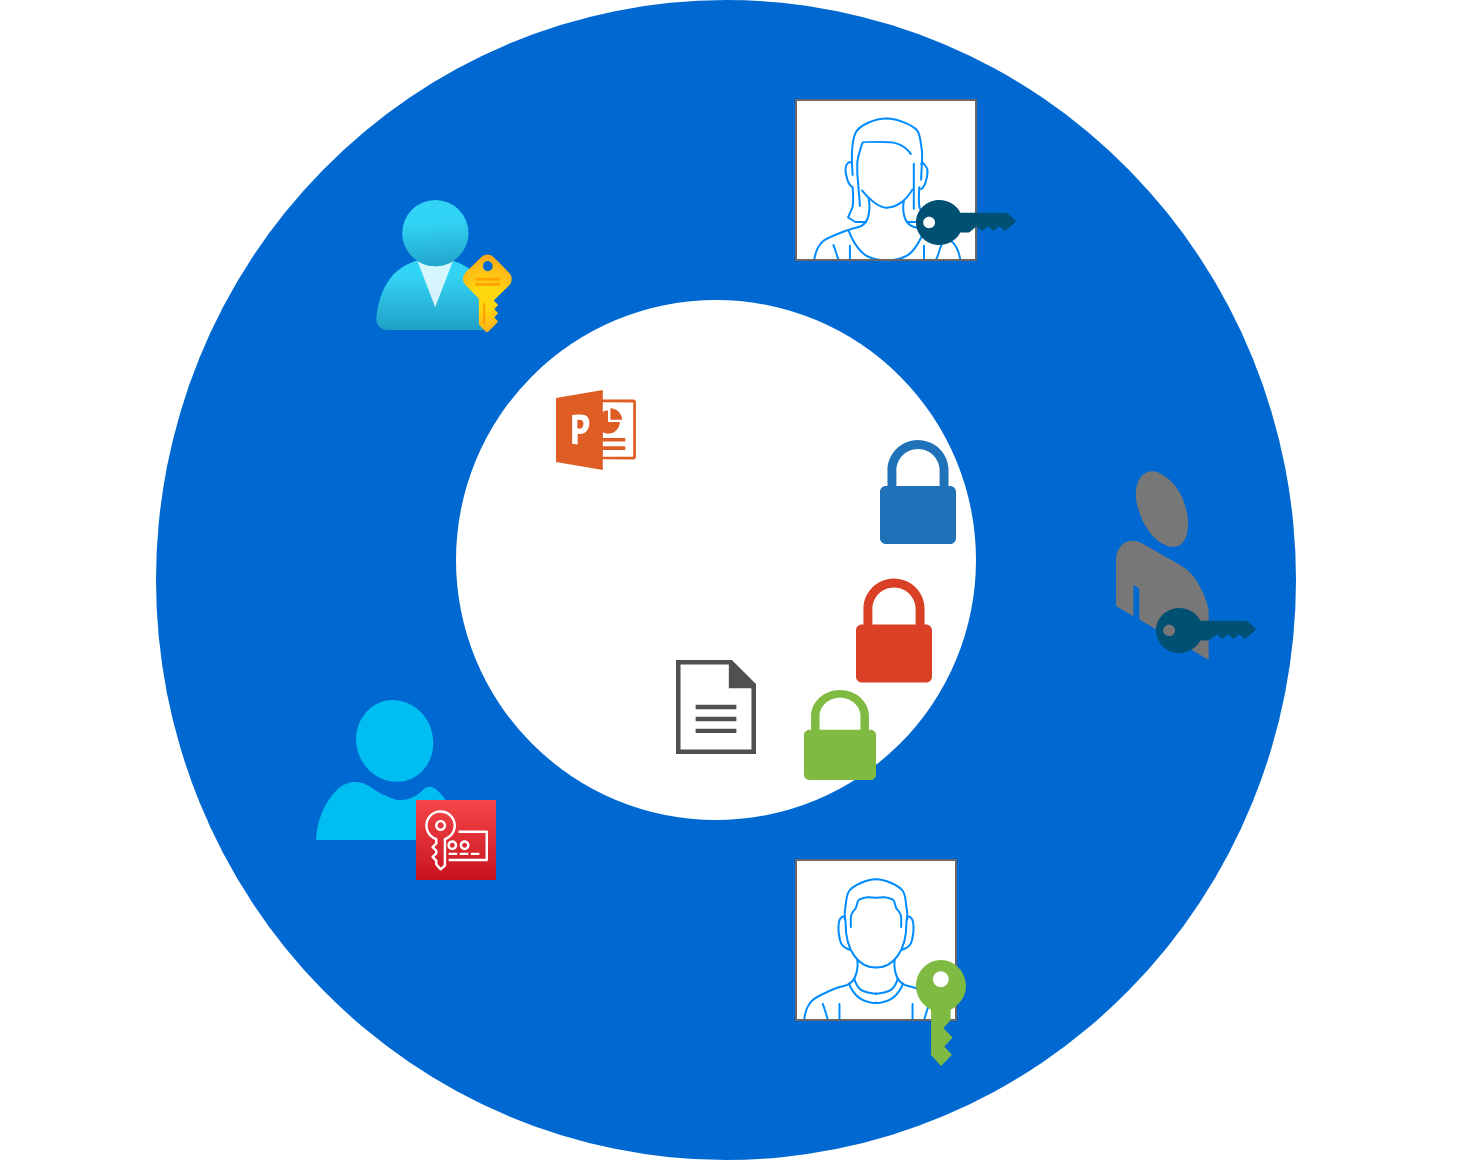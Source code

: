 <mxfile version="15.8.2" type="github">
  <diagram name="Page-1" id="3e8102d1-ef87-2e61-34e1-82d9a586fe2e">
    <mxGraphModel dx="946" dy="589" grid="1" gridSize="10" guides="1" tooltips="1" connect="1" arrows="1" fold="1" page="1" pageScale="1" pageWidth="1100" pageHeight="850" background="none" math="0" shadow="0">
      <root>
        <mxCell id="0" />
        <mxCell id="1" parent="0" />
        <mxCell id="70666756c84bb93c-1" value="" style="ellipse;whiteSpace=wrap;html=1;rounded=0;shadow=0;comic=0;strokeWidth=1;fontFamily=Verdana;fontSize=14;strokeColor=none;fillColor=#0069D1;" parent="1" vertex="1">
          <mxGeometry x="250" y="80" width="570" height="580" as="geometry" />
        </mxCell>
        <mxCell id="70666756c84bb93c-2" value="" style="ellipse;whiteSpace=wrap;html=1;rounded=0;shadow=0;comic=0;strokeWidth=1;fontFamily=Verdana;fontSize=22;strokeColor=none;fillColor=#ffffff;fontColor=#0069D1;fontStyle=1" parent="1" vertex="1">
          <mxGeometry x="400" y="230" width="260" height="260" as="geometry" />
        </mxCell>
        <mxCell id="x3NgYkP0MZVID1S3G_IZ-1" value="" style="shape=image;html=1;verticalAlign=top;verticalLabelPosition=bottom;labelBackgroundColor=#ffffff;imageAspect=0;aspect=fixed;image=https://cdn1.iconfinder.com/data/icons/logos-brands-1/24/logo_brand_brands_logos_word-128.png" vertex="1" parent="1">
          <mxGeometry x="550" y="275" width="38" height="38" as="geometry" />
        </mxCell>
        <mxCell id="x3NgYkP0MZVID1S3G_IZ-2" value="" style="sketch=0;aspect=fixed;pointerEvents=1;shadow=0;dashed=0;html=1;strokeColor=none;labelPosition=center;verticalLabelPosition=bottom;verticalAlign=top;align=center;shape=mxgraph.mscae.other.powerpoint;fillColor=#DE5D24;" vertex="1" parent="1">
          <mxGeometry x="450" y="275" width="40" height="40" as="geometry" />
        </mxCell>
        <mxCell id="x3NgYkP0MZVID1S3G_IZ-3" value="" style="shape=image;html=1;verticalAlign=top;verticalLabelPosition=bottom;labelBackgroundColor=#ffffff;imageAspect=0;aspect=fixed;image=https://cdn0.iconfinder.com/data/icons/logos-microsoft-office-365/128/Microsoft_Office-10-128.png" vertex="1" parent="1">
          <mxGeometry x="450" y="340" width="60" height="60" as="geometry" />
        </mxCell>
        <mxCell id="x3NgYkP0MZVID1S3G_IZ-4" value="" style="shape=image;html=1;verticalAlign=top;verticalLabelPosition=bottom;labelBackgroundColor=#ffffff;imageAspect=0;aspect=fixed;image=https://cdn0.iconfinder.com/data/icons/logos-microsoft-office-365/128/Microsoft_Office-02-128.png" vertex="1" parent="1">
          <mxGeometry x="544" y="345" width="50" height="50" as="geometry" />
        </mxCell>
        <mxCell id="x3NgYkP0MZVID1S3G_IZ-5" value="" style="sketch=0;pointerEvents=1;shadow=0;dashed=0;html=1;strokeColor=none;fillColor=#505050;labelPosition=center;verticalLabelPosition=bottom;verticalAlign=top;outlineConnect=0;align=center;shape=mxgraph.office.concepts.document;" vertex="1" parent="1">
          <mxGeometry x="510" y="410" width="40" height="47" as="geometry" />
        </mxCell>
        <mxCell id="x3NgYkP0MZVID1S3G_IZ-7" value="" style="aspect=fixed;html=1;points=[];align=center;image;fontSize=12;image=img/lib/azure2/azure_stack/User_Subscriptions.svg;" vertex="1" parent="1">
          <mxGeometry x="360" y="180" width="68" height="66" as="geometry" />
        </mxCell>
        <mxCell id="x3NgYkP0MZVID1S3G_IZ-10" value="" style="verticalLabelPosition=bottom;html=1;verticalAlign=top;align=center;strokeColor=none;fillColor=#00BEF2;shape=mxgraph.azure.user;" vertex="1" parent="1">
          <mxGeometry x="330" y="430" width="70" height="70" as="geometry" />
        </mxCell>
        <mxCell id="x3NgYkP0MZVID1S3G_IZ-11" value="" style="verticalLabelPosition=bottom;shadow=0;dashed=0;align=center;html=1;verticalAlign=top;strokeWidth=1;shape=mxgraph.mockup.containers.userFemale;strokeColor=#666666;strokeColor2=#008cff;" vertex="1" parent="1">
          <mxGeometry x="570" y="130" width="90" height="80" as="geometry" />
        </mxCell>
        <mxCell id="x3NgYkP0MZVID1S3G_IZ-12" value="" style="verticalLabelPosition=bottom;shadow=0;dashed=0;align=center;html=1;verticalAlign=top;strokeWidth=1;shape=mxgraph.mockup.containers.userMale;strokeColor=#666666;strokeColor2=#008cff;" vertex="1" parent="1">
          <mxGeometry x="570" y="510" width="80" height="80" as="geometry" />
        </mxCell>
        <mxCell id="x3NgYkP0MZVID1S3G_IZ-13" value="" style="verticalLabelPosition=bottom;html=1;verticalAlign=top;strokeWidth=1;align=center;outlineConnect=0;dashed=0;outlineConnect=0;shape=mxgraph.aws3d.end_user;strokeColor=none;fillColor=#777777;aspect=fixed;" vertex="1" parent="1">
          <mxGeometry x="730" y="315" width="46.34" height="95" as="geometry" />
        </mxCell>
        <mxCell id="x3NgYkP0MZVID1S3G_IZ-14" value="" style="points=[[0,0.5,0],[0.24,0,0],[0.5,0.28,0],[0.995,0.475,0],[0.5,0.72,0],[0.24,1,0]];verticalLabelPosition=bottom;sketch=0;html=1;verticalAlign=top;aspect=fixed;align=center;pointerEvents=1;shape=mxgraph.cisco19.key;fillColor=#005073;strokeColor=none;" vertex="1" parent="1">
          <mxGeometry x="630" y="180" width="50" height="22.5" as="geometry" />
        </mxCell>
        <mxCell id="x3NgYkP0MZVID1S3G_IZ-15" value="" style="points=[[0,0.5,0],[0.24,0,0],[0.5,0.28,0],[0.995,0.475,0],[0.5,0.72,0],[0.24,1,0]];verticalLabelPosition=bottom;sketch=0;html=1;verticalAlign=top;aspect=fixed;align=center;pointerEvents=1;shape=mxgraph.cisco19.key;fillColor=#005073;strokeColor=none;" vertex="1" parent="1">
          <mxGeometry x="750" y="384" width="50" height="22.5" as="geometry" />
        </mxCell>
        <mxCell id="x3NgYkP0MZVID1S3G_IZ-17" value="" style="sketch=0;points=[[0,0,0],[0.25,0,0],[0.5,0,0],[0.75,0,0],[1,0,0],[0,1,0],[0.25,1,0],[0.5,1,0],[0.75,1,0],[1,1,0],[0,0.25,0],[0,0.5,0],[0,0.75,0],[1,0.25,0],[1,0.5,0],[1,0.75,0]];outlineConnect=0;fontColor=#232F3E;gradientColor=#F54749;gradientDirection=north;fillColor=#C7131F;strokeColor=#ffffff;dashed=0;verticalLabelPosition=bottom;verticalAlign=top;align=center;html=1;fontSize=12;fontStyle=0;aspect=fixed;shape=mxgraph.aws4.resourceIcon;resIcon=mxgraph.aws4.key_management_service;" vertex="1" parent="1">
          <mxGeometry x="380" y="480" width="40" height="40" as="geometry" />
        </mxCell>
        <mxCell id="x3NgYkP0MZVID1S3G_IZ-18" value="" style="sketch=0;pointerEvents=1;shadow=0;dashed=0;html=1;strokeColor=none;labelPosition=center;verticalLabelPosition=bottom;verticalAlign=top;outlineConnect=0;align=center;shape=mxgraph.office.security.lock_protected;fillColor=#2072B8;" vertex="1" parent="1">
          <mxGeometry x="612" y="300" width="38" height="52" as="geometry" />
        </mxCell>
        <mxCell id="x3NgYkP0MZVID1S3G_IZ-19" value="" style="sketch=0;pointerEvents=1;shadow=0;dashed=0;html=1;strokeColor=none;labelPosition=center;verticalLabelPosition=bottom;verticalAlign=top;outlineConnect=0;align=center;shape=mxgraph.office.security.lock_protected;fillColor=#DA4026;" vertex="1" parent="1">
          <mxGeometry x="600" y="369.25" width="38" height="52" as="geometry" />
        </mxCell>
        <mxCell id="x3NgYkP0MZVID1S3G_IZ-20" value="" style="shape=image;html=1;verticalAlign=top;verticalLabelPosition=bottom;labelBackgroundColor=#ffffff;imageAspect=0;aspect=fixed;image=https://cdn2.iconfinder.com/data/icons/woothemes/PNG/intruder.png" vertex="1" parent="1">
          <mxGeometry x="172" y="190" width="78" height="78" as="geometry" />
        </mxCell>
        <mxCell id="x3NgYkP0MZVID1S3G_IZ-21" value="" style="shape=image;html=1;verticalAlign=top;verticalLabelPosition=bottom;labelBackgroundColor=#ffffff;imageAspect=0;aspect=fixed;image=https://cdn0.iconfinder.com/data/icons/kameleon-free-pack-rounded/110/Hacker-128.png" vertex="1" parent="1">
          <mxGeometry x="800" y="127" width="113" height="113" as="geometry" />
        </mxCell>
        <mxCell id="x3NgYkP0MZVID1S3G_IZ-22" value="" style="shape=image;html=1;verticalAlign=top;verticalLabelPosition=bottom;labelBackgroundColor=#ffffff;imageAspect=0;aspect=fixed;image=https://cdn1.iconfinder.com/data/icons/competitive-strategy-and-corporate-training/512/567_Detective_hacker_incognito_spy_thief_cyber_spot_security-128.png" vertex="1" parent="1">
          <mxGeometry x="812.5" y="570" width="88" height="88" as="geometry" />
        </mxCell>
        <mxCell id="x3NgYkP0MZVID1S3G_IZ-23" value="" style="shape=image;html=1;verticalAlign=top;verticalLabelPosition=bottom;labelBackgroundColor=#ffffff;imageAspect=0;aspect=fixed;image=https://cdn0.iconfinder.com/data/icons/kameleon-free-pack/110/Hacker-128.png" vertex="1" parent="1">
          <mxGeometry x="172" y="550" width="100" height="100" as="geometry" />
        </mxCell>
        <mxCell id="x3NgYkP0MZVID1S3G_IZ-25" value="" style="sketch=0;pointerEvents=1;shadow=0;dashed=0;html=1;strokeColor=none;labelPosition=center;verticalLabelPosition=bottom;verticalAlign=top;outlineConnect=0;align=center;shape=mxgraph.office.security.key_permissions;fillColor=#7FBA42;" vertex="1" parent="1">
          <mxGeometry x="630" y="560" width="25" height="53" as="geometry" />
        </mxCell>
        <mxCell id="x3NgYkP0MZVID1S3G_IZ-26" value="" style="sketch=0;pointerEvents=1;shadow=0;dashed=0;html=1;strokeColor=none;labelPosition=center;verticalLabelPosition=bottom;verticalAlign=top;outlineConnect=0;align=center;shape=mxgraph.office.security.lock_protected;fillColor=#7FBA42;" vertex="1" parent="1">
          <mxGeometry x="574" y="425" width="36" height="45" as="geometry" />
        </mxCell>
      </root>
    </mxGraphModel>
  </diagram>
</mxfile>
